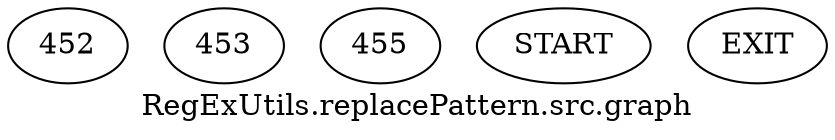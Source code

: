 /* --------------------------------------------------- */
/* Generated by Dr. Garbage Control Flow Graph Factory */
/* http://www.drgarbage.com                            */
/* Version: 4.5.0.201508311741                         */
/* Retrieved on: 2020-01-06 15:17:26.676               */
/* --------------------------------------------------- */
digraph "RegExUtils.replacePattern.src.graph" {
 graph [label="RegExUtils.replacePattern.src.graph"];
 2 [label="452" ]
 3 [label="453" ]
 4 [label="455" ]
 5 [label="START" ]
 6 [label="EXIT" ]
 5  2
 2  3
 2  4
 3  6
 4  6
}

